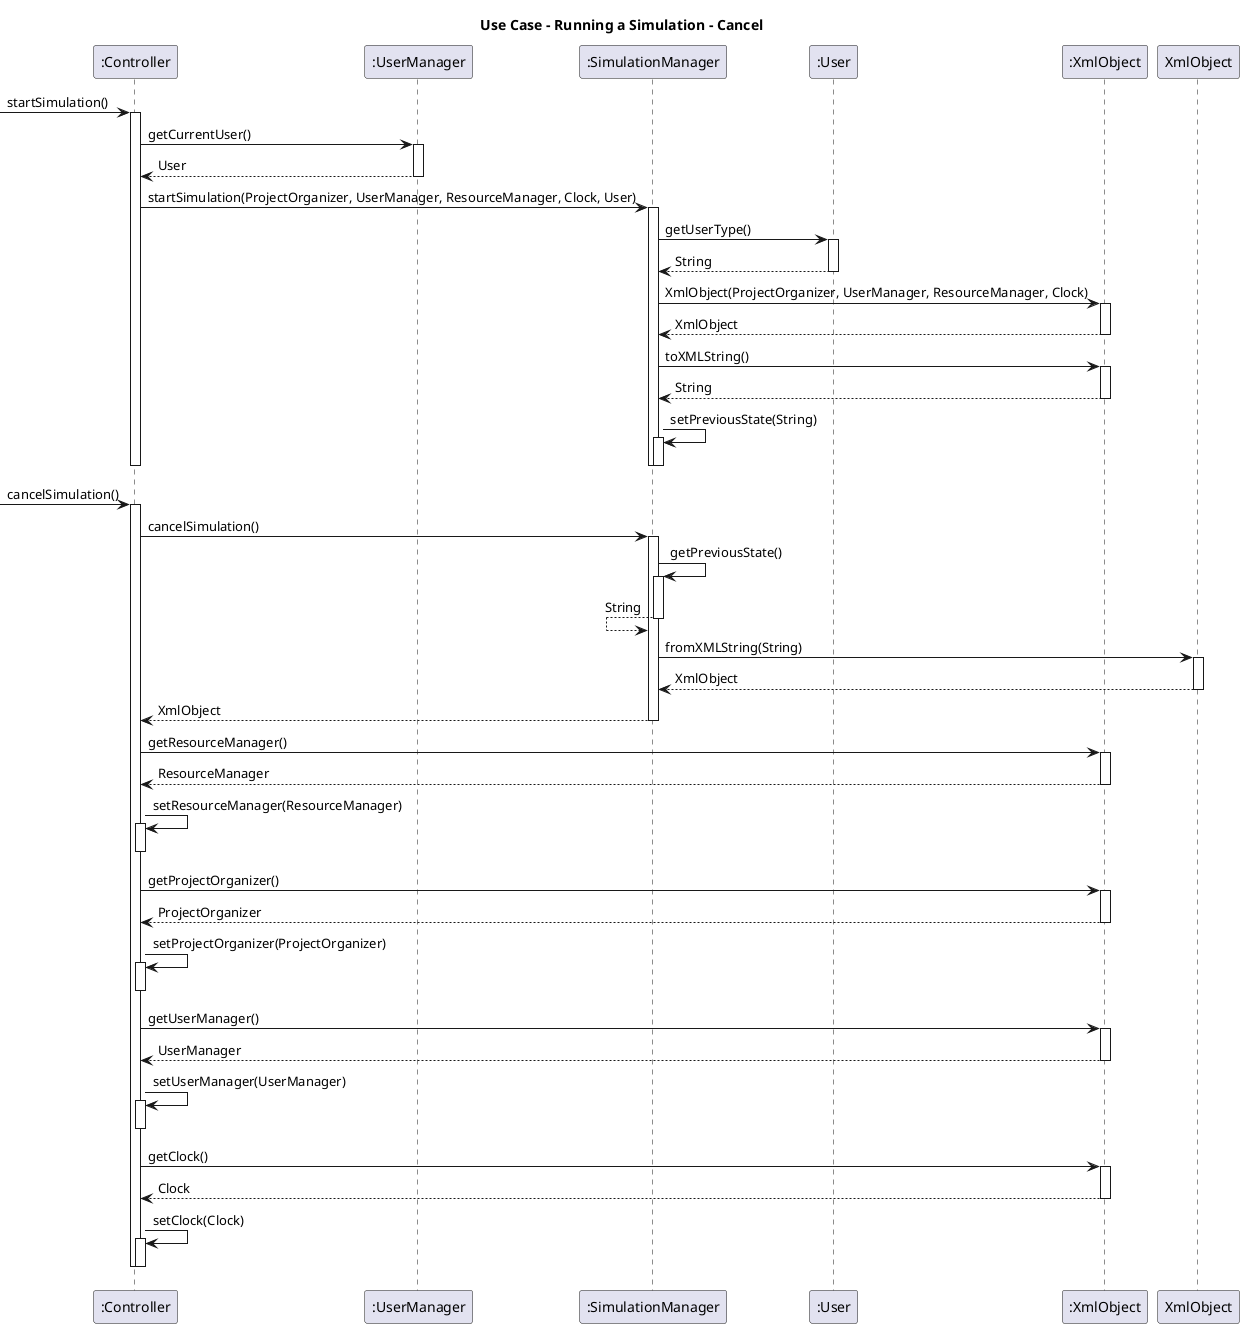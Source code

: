 @startuml

title "Use Case - Running a Simulation - Cancel"

-> ":Controller": startSimulation()
activate ":Controller"

":Controller" -> ":UserManager": getCurrentUser()
activate ":UserManager"
":Controller" <-- ":UserManager": User
deactivate ":UserManager"

":Controller" -> ":SimulationManager": startSimulation(ProjectOrganizer, UserManager, ResourceManager, Clock, User)
activate ":SimulationManager"

":SimulationManager" -> ":User": getUserType()
activate ":User"
":SimulationManager" <-- ":User": String
deactivate ":User"

":SimulationManager" -> ":XmlObject": XmlObject(ProjectOrganizer, UserManager, ResourceManager, Clock)
activate ":XmlObject"
":SimulationManager" <-- ":XmlObject": XmlObject
deactivate ":XmlObject"

":SimulationManager" -> ":XmlObject": toXMLString()
activate ":XmlObject"
":SimulationManager" <-- ":XmlObject": String
deactivate ":XmlObject"

":SimulationManager" -> ":SimulationManager": setPreviousState(String)
activate ":SimulationManager"
deactivate ":SimulationManager"

deactivate ":SimulationManager"

deactivate ":Controller"


-> ":Controller": cancelSimulation()
activate ":Controller"

":Controller" -> ":SimulationManager": cancelSimulation()
activate ":SimulationManager"

":SimulationManager" -> ":SimulationManager": getPreviousState()
activate ":SimulationManager"
":SimulationManager" <-- ":SimulationManager": String
deactivate ":SimulationManager"

":SimulationManager" -> "XmlObject": fromXMLString(String)
activate "XmlObject"
":SimulationManager" <-- "XmlObject": XmlObject
deactivate "XmlObject"

":Controller" <-- ":SimulationManager": XmlObject
deactivate ":SimulationManager"

":Controller" -> ":XmlObject": getResourceManager()
activate ":XmlObject"
":Controller" <-- ":XmlObject": ResourceManager
deactivate ":XmlObject"

":Controller" -> ":Controller": setResourceManager(ResourceManager)
activate ":Controller"
deactivate ":Controller"

":Controller" -> ":XmlObject": getProjectOrganizer()
activate ":XmlObject"
":Controller" <-- ":XmlObject": ProjectOrganizer
deactivate ":XmlObject"

":Controller" -> ":Controller": setProjectOrganizer(ProjectOrganizer)
activate ":Controller"
deactivate ":Controller"

":Controller" -> ":XmlObject": getUserManager()
activate ":XmlObject"
":Controller" <-- ":XmlObject": UserManager
deactivate ":XmlObject"

":Controller" -> ":Controller": setUserManager(UserManager)
activate ":Controller"
deactivate ":Controller"

":Controller" -> ":XmlObject": getClock()
activate ":XmlObject"
":Controller" <-- ":XmlObject": Clock
deactivate ":XmlObject"

":Controller" -> ":Controller": setClock(Clock)
activate ":Controller"
deactivate ":Controller"

deactivate ":Controller"

@enduml
